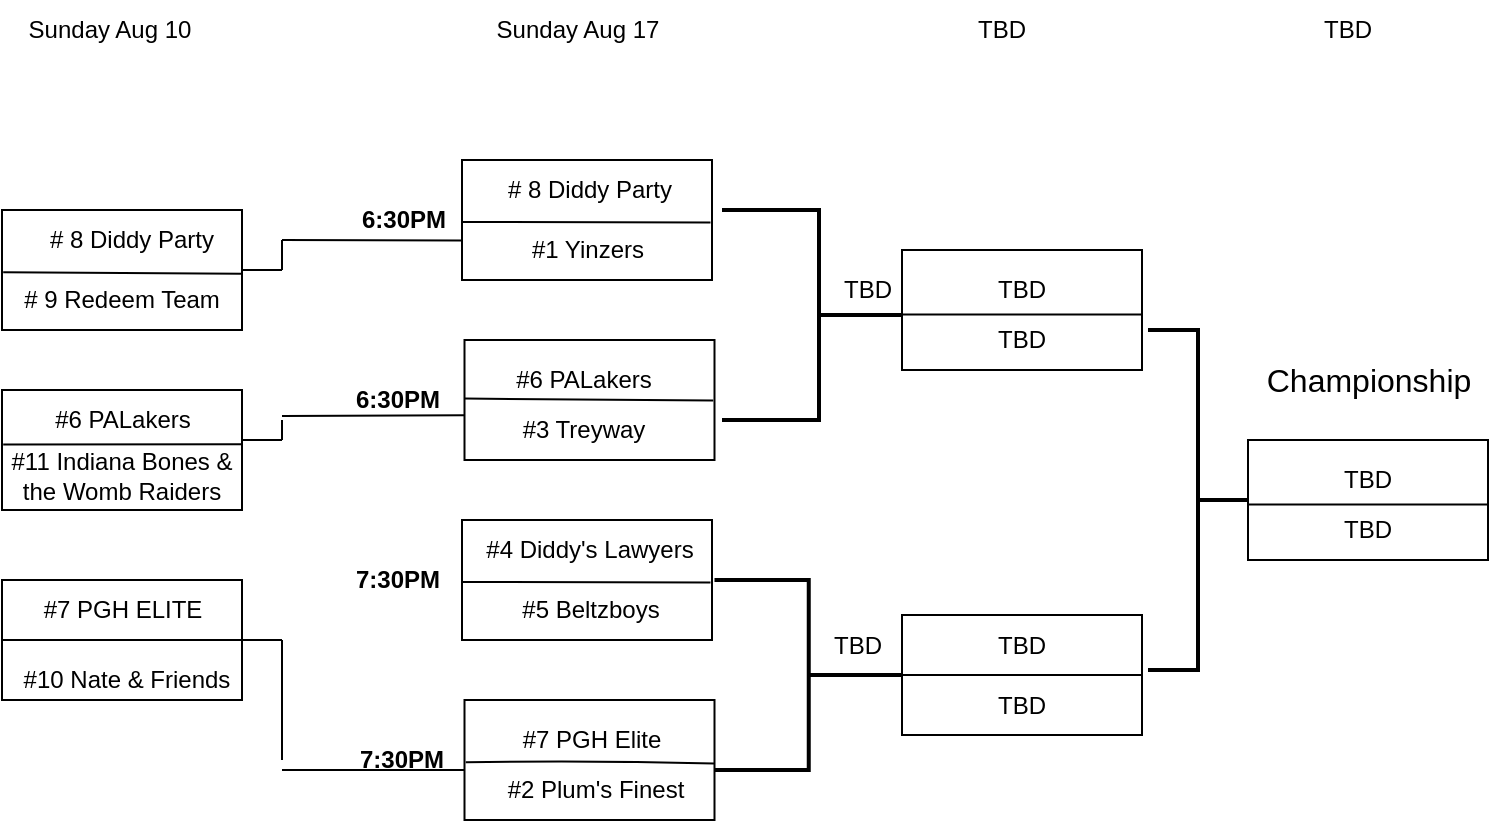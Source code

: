 <mxfile version="28.1.0">
  <diagram name="Page-1" id="MN-SGmf_9BTFtfGJTifK">
    <mxGraphModel dx="1172" dy="1380" grid="1" gridSize="10" guides="1" tooltips="1" connect="1" arrows="1" fold="1" page="1" pageScale="1" pageWidth="850" pageHeight="1100" math="0" shadow="0">
      <root>
        <mxCell id="0" />
        <mxCell id="1" parent="0" />
        <mxCell id="nVJ3qm0PzCzE_op7p1Hs-1" value="" style="strokeWidth=2;html=1;shape=mxgraph.flowchart.annotation_2;align=left;labelPosition=right;pointerEvents=1;rotation=-180;" vertex="1" parent="1">
          <mxGeometry x="387" y="395" width="97" height="105" as="geometry" />
        </mxCell>
        <mxCell id="nVJ3qm0PzCzE_op7p1Hs-3" value="" style="verticalLabelPosition=bottom;verticalAlign=top;html=1;shape=mxgraph.basic.rect;fillColor2=none;strokeWidth=1;size=20;indent=5;" vertex="1" parent="1">
          <mxGeometry x="27" y="580" width="120" height="60" as="geometry" />
        </mxCell>
        <mxCell id="nVJ3qm0PzCzE_op7p1Hs-7" value="" style="verticalLabelPosition=bottom;verticalAlign=top;html=1;shape=mxgraph.basic.rect;fillColor2=none;strokeWidth=1;size=20;indent=5;" vertex="1" parent="1">
          <mxGeometry x="27" y="395" width="120" height="60" as="geometry" />
        </mxCell>
        <mxCell id="nVJ3qm0PzCzE_op7p1Hs-9" value="Sunday Aug 10" style="text;html=1;align=center;verticalAlign=middle;whiteSpace=wrap;rounded=0;" vertex="1" parent="1">
          <mxGeometry x="31.32" y="290" width="100" height="30" as="geometry" />
        </mxCell>
        <mxCell id="nVJ3qm0PzCzE_op7p1Hs-15" value="#7 PGH ELITE" style="text;html=1;align=center;verticalAlign=middle;whiteSpace=wrap;rounded=0;" vertex="1" parent="1">
          <mxGeometry x="44.5" y="580" width="85" height="30" as="geometry" />
        </mxCell>
        <mxCell id="nVJ3qm0PzCzE_op7p1Hs-18" value="#10 Nate &amp;amp; Friends" style="text;html=1;align=center;verticalAlign=middle;whiteSpace=wrap;rounded=0;" vertex="1" parent="1">
          <mxGeometry x="32" y="610" width="115" height="40" as="geometry" />
        </mxCell>
        <mxCell id="nVJ3qm0PzCzE_op7p1Hs-19" value="" style="endArrow=none;html=1;rounded=0;fontSize=12;startSize=8;endSize=8;curved=1;exitX=0;exitY=0.5;exitDx=0;exitDy=0;exitPerimeter=0;" edge="1" parent="1" source="nVJ3qm0PzCzE_op7p1Hs-3">
          <mxGeometry width="50" height="50" relative="1" as="geometry">
            <mxPoint x="47" y="600" as="sourcePoint" />
            <mxPoint x="147" y="610" as="targetPoint" />
          </mxGeometry>
        </mxCell>
        <mxCell id="nVJ3qm0PzCzE_op7p1Hs-20" value="# 8 Diddy Party" style="text;html=1;align=center;verticalAlign=middle;whiteSpace=wrap;rounded=0;" vertex="1" parent="1">
          <mxGeometry x="47" y="395" width="90" height="30" as="geometry" />
        </mxCell>
        <mxCell id="nVJ3qm0PzCzE_op7p1Hs-21" value="" style="endArrow=none;html=1;rounded=0;fontSize=12;startSize=8;endSize=8;curved=1;entryX=1;entryY=0.532;entryDx=0;entryDy=0;entryPerimeter=0;exitX=0.005;exitY=0.519;exitDx=0;exitDy=0;exitPerimeter=0;" edge="1" parent="1" source="nVJ3qm0PzCzE_op7p1Hs-7" target="nVJ3qm0PzCzE_op7p1Hs-7">
          <mxGeometry width="50" height="50" relative="1" as="geometry">
            <mxPoint x="-13" y="535" as="sourcePoint" />
            <mxPoint x="37" y="485" as="targetPoint" />
            <Array as="points" />
          </mxGeometry>
        </mxCell>
        <mxCell id="nVJ3qm0PzCzE_op7p1Hs-23" value="# 9 Redeem Team" style="text;html=1;align=center;verticalAlign=middle;whiteSpace=wrap;rounded=0;" vertex="1" parent="1">
          <mxGeometry x="37" y="425" width="100" height="30" as="geometry" />
        </mxCell>
        <mxCell id="nVJ3qm0PzCzE_op7p1Hs-33" value="" style="verticalLabelPosition=bottom;verticalAlign=top;html=1;shape=mxgraph.basic.rect;fillColor2=none;strokeWidth=1;size=20;indent=5;" vertex="1" parent="1">
          <mxGeometry x="258.25" y="640" width="125" height="60" as="geometry" />
        </mxCell>
        <mxCell id="nVJ3qm0PzCzE_op7p1Hs-34" value="#2 Plum&#39;s Finest" style="text;html=1;align=center;verticalAlign=middle;whiteSpace=wrap;rounded=0;" vertex="1" parent="1">
          <mxGeometry x="274.5" y="670" width="97.5" height="30" as="geometry" />
        </mxCell>
        <mxCell id="nVJ3qm0PzCzE_op7p1Hs-35" value="" style="endArrow=none;html=1;rounded=0;fontSize=12;startSize=8;endSize=8;curved=1;exitX=0.005;exitY=0.519;exitDx=0;exitDy=0;exitPerimeter=0;entryX=0.998;entryY=0.529;entryDx=0;entryDy=0;entryPerimeter=0;" edge="1" parent="1" source="nVJ3qm0PzCzE_op7p1Hs-33" target="nVJ3qm0PzCzE_op7p1Hs-33">
          <mxGeometry width="50" height="50" relative="1" as="geometry">
            <mxPoint x="225.75" y="780" as="sourcePoint" />
            <mxPoint x="378.25" y="670" as="targetPoint" />
            <Array as="points">
              <mxPoint x="318.25" y="670" />
            </Array>
          </mxGeometry>
        </mxCell>
        <mxCell id="nVJ3qm0PzCzE_op7p1Hs-36" value="#7 PGH Elite" style="text;html=1;align=center;verticalAlign=middle;whiteSpace=wrap;rounded=0;" vertex="1" parent="1">
          <mxGeometry x="272" y="640" width="100" height="40" as="geometry" />
        </mxCell>
        <mxCell id="nVJ3qm0PzCzE_op7p1Hs-38" value="" style="verticalLabelPosition=bottom;verticalAlign=top;html=1;shape=mxgraph.basic.rect;fillColor2=none;strokeWidth=1;size=20;indent=5;" vertex="1" parent="1">
          <mxGeometry x="257" y="370" width="125" height="60" as="geometry" />
        </mxCell>
        <mxCell id="nVJ3qm0PzCzE_op7p1Hs-39" value="# 8 Diddy Party" style="text;html=1;align=center;verticalAlign=middle;whiteSpace=wrap;rounded=0;" vertex="1" parent="1">
          <mxGeometry x="277" y="370" width="87.5" height="30" as="geometry" />
        </mxCell>
        <mxCell id="nVJ3qm0PzCzE_op7p1Hs-40" value="#1 Yinzers" style="text;html=1;align=center;verticalAlign=middle;whiteSpace=wrap;rounded=0;" vertex="1" parent="1">
          <mxGeometry x="289.5" y="400" width="60" height="30" as="geometry" />
        </mxCell>
        <mxCell id="nVJ3qm0PzCzE_op7p1Hs-41" value="" style="endArrow=none;html=1;rounded=0;fontSize=12;startSize=8;endSize=8;curved=1;entryX=0.994;entryY=0.52;entryDx=0;entryDy=0;entryPerimeter=0;exitX=-0.003;exitY=0.517;exitDx=0;exitDy=0;exitPerimeter=0;" edge="1" parent="1" source="nVJ3qm0PzCzE_op7p1Hs-38" target="nVJ3qm0PzCzE_op7p1Hs-38">
          <mxGeometry width="50" height="50" relative="1" as="geometry">
            <mxPoint x="257.5" y="399" as="sourcePoint" />
            <mxPoint x="381.5" y="400" as="targetPoint" />
            <Array as="points" />
          </mxGeometry>
        </mxCell>
        <mxCell id="nVJ3qm0PzCzE_op7p1Hs-44" value="" style="verticalLabelPosition=bottom;verticalAlign=top;html=1;shape=mxgraph.basic.rect;fillColor2=none;strokeWidth=1;size=20;indent=5;" vertex="1" parent="1">
          <mxGeometry x="257" y="550" width="125" height="60" as="geometry" />
        </mxCell>
        <mxCell id="nVJ3qm0PzCzE_op7p1Hs-45" value="#4 Diddy&#39;s Lawyers" style="text;html=1;align=center;verticalAlign=middle;whiteSpace=wrap;rounded=0;" vertex="1" parent="1">
          <mxGeometry x="265.56" y="550" width="109.62" height="30" as="geometry" />
        </mxCell>
        <mxCell id="nVJ3qm0PzCzE_op7p1Hs-46" value="#5 Beltzboys" style="text;html=1;align=center;verticalAlign=middle;whiteSpace=wrap;rounded=0;" vertex="1" parent="1">
          <mxGeometry x="283.06" y="580" width="77.12" height="30" as="geometry" />
        </mxCell>
        <mxCell id="nVJ3qm0PzCzE_op7p1Hs-47" value="" style="endArrow=none;html=1;rounded=0;fontSize=12;startSize=8;endSize=8;curved=1;entryX=0.994;entryY=0.52;entryDx=0;entryDy=0;entryPerimeter=0;exitX=-0.003;exitY=0.517;exitDx=0;exitDy=0;exitPerimeter=0;" edge="1" parent="1" source="nVJ3qm0PzCzE_op7p1Hs-44" target="nVJ3qm0PzCzE_op7p1Hs-44">
          <mxGeometry width="50" height="50" relative="1" as="geometry">
            <mxPoint x="257.5" y="579" as="sourcePoint" />
            <mxPoint x="381.5" y="580" as="targetPoint" />
            <Array as="points" />
          </mxGeometry>
        </mxCell>
        <mxCell id="nVJ3qm0PzCzE_op7p1Hs-48" value="" style="verticalLabelPosition=bottom;verticalAlign=top;html=1;shape=mxgraph.basic.rect;fillColor2=none;strokeWidth=1;size=20;indent=5;" vertex="1" parent="1">
          <mxGeometry x="258.25" y="460" width="125" height="60" as="geometry" />
        </mxCell>
        <mxCell id="nVJ3qm0PzCzE_op7p1Hs-49" value="" style="endArrow=none;html=1;rounded=0;fontSize=12;startSize=8;endSize=8;curved=1;entryX=1;entryY=0.532;entryDx=0;entryDy=0;entryPerimeter=0;exitX=0.005;exitY=0.519;exitDx=0;exitDy=0;exitPerimeter=0;" edge="1" parent="1">
          <mxGeometry width="50" height="50" relative="1" as="geometry">
            <mxPoint x="258.25" y="489.29" as="sourcePoint" />
            <mxPoint x="382.625" y="490.2" as="targetPoint" />
            <Array as="points" />
          </mxGeometry>
        </mxCell>
        <mxCell id="nVJ3qm0PzCzE_op7p1Hs-50" value="#6 PALakers" style="text;html=1;align=center;verticalAlign=middle;whiteSpace=wrap;rounded=0;" vertex="1" parent="1">
          <mxGeometry x="268.25" y="465" width="100" height="30" as="geometry" />
        </mxCell>
        <mxCell id="nVJ3qm0PzCzE_op7p1Hs-51" value="#3 Treyway" style="text;html=1;align=center;verticalAlign=middle;whiteSpace=wrap;rounded=0;" vertex="1" parent="1">
          <mxGeometry x="258.25" y="490" width="120" height="30" as="geometry" />
        </mxCell>
        <mxCell id="nVJ3qm0PzCzE_op7p1Hs-52" value="" style="strokeWidth=2;html=1;shape=mxgraph.flowchart.annotation_2;align=left;labelPosition=right;pointerEvents=1;rotation=-180;" vertex="1" parent="1">
          <mxGeometry x="383.25" y="580" width="94.25" height="95" as="geometry" />
        </mxCell>
        <mxCell id="nVJ3qm0PzCzE_op7p1Hs-53" value="" style="endArrow=none;html=1;rounded=0;fontSize=12;startSize=8;endSize=8;curved=1;" edge="1" parent="1">
          <mxGeometry width="50" height="50" relative="1" as="geometry">
            <mxPoint x="167" y="675" as="sourcePoint" />
            <mxPoint x="258.25" y="675" as="targetPoint" />
          </mxGeometry>
        </mxCell>
        <mxCell id="nVJ3qm0PzCzE_op7p1Hs-54" value="" style="verticalLabelPosition=bottom;verticalAlign=top;html=1;shape=mxgraph.basic.rect;fillColor2=none;strokeWidth=1;size=20;indent=5;" vertex="1" parent="1">
          <mxGeometry x="27" y="485" width="120" height="60" as="geometry" />
        </mxCell>
        <mxCell id="nVJ3qm0PzCzE_op7p1Hs-55" value="#6 PALakers" style="text;html=1;align=center;verticalAlign=middle;whiteSpace=wrap;rounded=0;" vertex="1" parent="1">
          <mxGeometry x="44.5" y="485" width="85" height="30" as="geometry" />
        </mxCell>
        <mxCell id="nVJ3qm0PzCzE_op7p1Hs-56" value="" style="endArrow=none;html=1;rounded=0;fontSize=12;startSize=8;endSize=8;curved=1;exitX=0.005;exitY=0.454;exitDx=0;exitDy=0;exitPerimeter=0;entryX=0.998;entryY=0.452;entryDx=0;entryDy=0;entryPerimeter=0;" edge="1" parent="1" source="nVJ3qm0PzCzE_op7p1Hs-54" target="nVJ3qm0PzCzE_op7p1Hs-54">
          <mxGeometry width="50" height="50" relative="1" as="geometry">
            <mxPoint x="47" y="500" as="sourcePoint" />
            <mxPoint x="147" y="511" as="targetPoint" />
          </mxGeometry>
        </mxCell>
        <mxCell id="nVJ3qm0PzCzE_op7p1Hs-58" value="#11 Indiana Bones &amp;amp; the Womb Raiders" style="text;html=1;align=center;verticalAlign=middle;whiteSpace=wrap;rounded=0;" vertex="1" parent="1">
          <mxGeometry x="27" y="510" width="120" height="35" as="geometry" />
        </mxCell>
        <mxCell id="nVJ3qm0PzCzE_op7p1Hs-66" value="" style="endArrow=none;html=1;rounded=0;fontSize=12;startSize=8;endSize=8;curved=1;" edge="1" parent="1">
          <mxGeometry width="50" height="50" relative="1" as="geometry">
            <mxPoint x="145.56" y="610" as="sourcePoint" />
            <mxPoint x="167" y="610" as="targetPoint" />
          </mxGeometry>
        </mxCell>
        <mxCell id="nVJ3qm0PzCzE_op7p1Hs-67" value="" style="endArrow=none;html=1;rounded=0;fontSize=12;startSize=8;endSize=8;curved=1;" edge="1" parent="1">
          <mxGeometry width="50" height="50" relative="1" as="geometry">
            <mxPoint x="167" y="670" as="sourcePoint" />
            <mxPoint x="167" y="610" as="targetPoint" />
          </mxGeometry>
        </mxCell>
        <mxCell id="nVJ3qm0PzCzE_op7p1Hs-77" value="" style="endArrow=none;html=1;rounded=0;fontSize=12;startSize=8;endSize=8;curved=1;exitX=1;exitY=0;exitDx=0;exitDy=0;" edge="1" parent="1" source="nVJ3qm0PzCzE_op7p1Hs-58">
          <mxGeometry width="50" height="50" relative="1" as="geometry">
            <mxPoint x="117" y="580" as="sourcePoint" />
            <mxPoint x="167" y="510" as="targetPoint" />
          </mxGeometry>
        </mxCell>
        <mxCell id="nVJ3qm0PzCzE_op7p1Hs-78" value="" style="endArrow=none;html=1;rounded=0;fontSize=12;startSize=8;endSize=8;curved=1;entryX=-0.001;entryY=0.627;entryDx=0;entryDy=0;entryPerimeter=0;" edge="1" parent="1" target="nVJ3qm0PzCzE_op7p1Hs-48">
          <mxGeometry width="50" height="50" relative="1" as="geometry">
            <mxPoint x="167" y="498" as="sourcePoint" />
            <mxPoint x="188.25" y="485" as="targetPoint" />
          </mxGeometry>
        </mxCell>
        <mxCell id="nVJ3qm0PzCzE_op7p1Hs-79" value="" style="endArrow=none;html=1;rounded=0;fontSize=12;startSize=8;endSize=8;curved=1;" edge="1" parent="1">
          <mxGeometry width="50" height="50" relative="1" as="geometry">
            <mxPoint x="167" y="425" as="sourcePoint" />
            <mxPoint x="167" y="410" as="targetPoint" />
          </mxGeometry>
        </mxCell>
        <mxCell id="nVJ3qm0PzCzE_op7p1Hs-80" value="" style="endArrow=none;html=1;rounded=0;fontSize=12;startSize=8;endSize=8;curved=1;exitX=1;exitY=0;exitDx=0;exitDy=0;" edge="1" parent="1">
          <mxGeometry width="50" height="50" relative="1" as="geometry">
            <mxPoint x="147" y="425" as="sourcePoint" />
            <mxPoint x="167" y="425" as="targetPoint" />
          </mxGeometry>
        </mxCell>
        <mxCell id="nVJ3qm0PzCzE_op7p1Hs-81" value="" style="endArrow=none;html=1;rounded=0;fontSize=12;startSize=8;endSize=8;curved=1;entryX=0;entryY=0.67;entryDx=0;entryDy=0;entryPerimeter=0;" edge="1" parent="1" target="nVJ3qm0PzCzE_op7p1Hs-38">
          <mxGeometry width="50" height="50" relative="1" as="geometry">
            <mxPoint x="167" y="410" as="sourcePoint" />
            <mxPoint x="214.5" y="409.95" as="targetPoint" />
          </mxGeometry>
        </mxCell>
        <mxCell id="nVJ3qm0PzCzE_op7p1Hs-82" value="Sunday Aug 17" style="text;html=1;align=center;verticalAlign=middle;whiteSpace=wrap;rounded=0;" vertex="1" parent="1">
          <mxGeometry x="264.5" y="290" width="100" height="30" as="geometry" />
        </mxCell>
        <mxCell id="nVJ3qm0PzCzE_op7p1Hs-83" value="&lt;b&gt;6:30PM&lt;/b&gt;" style="text;html=1;align=center;verticalAlign=middle;whiteSpace=wrap;rounded=0;" vertex="1" parent="1">
          <mxGeometry x="198.25" y="385" width="60" height="30" as="geometry" />
        </mxCell>
        <mxCell id="nVJ3qm0PzCzE_op7p1Hs-84" value="&lt;b&gt;6:30PM&lt;/b&gt;" style="text;html=1;align=center;verticalAlign=middle;whiteSpace=wrap;rounded=0;" vertex="1" parent="1">
          <mxGeometry x="194.5" y="475" width="60" height="30" as="geometry" />
        </mxCell>
        <mxCell id="nVJ3qm0PzCzE_op7p1Hs-87" value="&lt;b&gt;7:30PM&lt;/b&gt;" style="text;html=1;align=center;verticalAlign=middle;whiteSpace=wrap;rounded=0;" vertex="1" parent="1">
          <mxGeometry x="194.5" y="565" width="60" height="30" as="geometry" />
        </mxCell>
        <mxCell id="nVJ3qm0PzCzE_op7p1Hs-90" value="&lt;b&gt;7:30PM&lt;/b&gt;" style="text;html=1;align=center;verticalAlign=middle;whiteSpace=wrap;rounded=0;" vertex="1" parent="1">
          <mxGeometry x="197" y="655" width="60" height="30" as="geometry" />
        </mxCell>
        <mxCell id="nVJ3qm0PzCzE_op7p1Hs-91" value="" style="endArrow=none;html=1;rounded=0;fontSize=12;startSize=8;endSize=8;curved=1;" edge="1" parent="1">
          <mxGeometry width="50" height="50" relative="1" as="geometry">
            <mxPoint x="167" y="510" as="sourcePoint" />
            <mxPoint x="167" y="500" as="targetPoint" />
          </mxGeometry>
        </mxCell>
        <mxCell id="nVJ3qm0PzCzE_op7p1Hs-92" value="" style="rounded=0;whiteSpace=wrap;html=1;" vertex="1" parent="1">
          <mxGeometry x="477" y="415" width="120" height="60" as="geometry" />
        </mxCell>
        <mxCell id="nVJ3qm0PzCzE_op7p1Hs-93" value="" style="rounded=0;whiteSpace=wrap;html=1;" vertex="1" parent="1">
          <mxGeometry x="477" y="597.5" width="120" height="60" as="geometry" />
        </mxCell>
        <mxCell id="nVJ3qm0PzCzE_op7p1Hs-94" value="" style="endArrow=none;html=1;rounded=0;fontSize=12;startSize=8;endSize=8;curved=1;exitX=1;exitY=0.5;exitDx=0;exitDy=0;entryX=0;entryY=0.5;entryDx=0;entryDy=0;" edge="1" parent="1">
          <mxGeometry width="50" height="50" relative="1" as="geometry">
            <mxPoint x="597" y="447.26" as="sourcePoint" />
            <mxPoint x="477" y="447.26" as="targetPoint" />
          </mxGeometry>
        </mxCell>
        <mxCell id="nVJ3qm0PzCzE_op7p1Hs-95" value="" style="endArrow=none;html=1;rounded=0;fontSize=12;startSize=8;endSize=8;curved=1;entryX=1;entryY=0.5;entryDx=0;entryDy=0;exitX=0;exitY=0.5;exitDx=0;exitDy=0;" edge="1" parent="1" source="nVJ3qm0PzCzE_op7p1Hs-93" target="nVJ3qm0PzCzE_op7p1Hs-93">
          <mxGeometry width="50" height="50" relative="1" as="geometry">
            <mxPoint x="477" y="630" as="sourcePoint" />
            <mxPoint x="527" y="580" as="targetPoint" />
          </mxGeometry>
        </mxCell>
        <mxCell id="nVJ3qm0PzCzE_op7p1Hs-98" value="TBD" style="text;html=1;align=center;verticalAlign=middle;whiteSpace=wrap;rounded=0;" vertex="1" parent="1">
          <mxGeometry x="497" y="290" width="60" height="30" as="geometry" />
        </mxCell>
        <mxCell id="nVJ3qm0PzCzE_op7p1Hs-99" value="TBD" style="text;html=1;align=center;verticalAlign=middle;whiteSpace=wrap;rounded=0;" vertex="1" parent="1">
          <mxGeometry x="507" y="420" width="60" height="30" as="geometry" />
        </mxCell>
        <mxCell id="nVJ3qm0PzCzE_op7p1Hs-100" value="TBD" style="text;html=1;align=center;verticalAlign=middle;whiteSpace=wrap;rounded=0;" vertex="1" parent="1">
          <mxGeometry x="507" y="445" width="60" height="30" as="geometry" />
        </mxCell>
        <mxCell id="nVJ3qm0PzCzE_op7p1Hs-101" value="TBD" style="text;html=1;align=center;verticalAlign=middle;whiteSpace=wrap;rounded=0;" vertex="1" parent="1">
          <mxGeometry x="507" y="597.5" width="60" height="30" as="geometry" />
        </mxCell>
        <mxCell id="nVJ3qm0PzCzE_op7p1Hs-102" value="TBD" style="text;html=1;align=center;verticalAlign=middle;whiteSpace=wrap;rounded=0;" vertex="1" parent="1">
          <mxGeometry x="507" y="627.5" width="60" height="30" as="geometry" />
        </mxCell>
        <mxCell id="nVJ3qm0PzCzE_op7p1Hs-104" value="" style="rounded=0;whiteSpace=wrap;html=1;" vertex="1" parent="1">
          <mxGeometry x="650" y="510" width="120" height="60" as="geometry" />
        </mxCell>
        <mxCell id="nVJ3qm0PzCzE_op7p1Hs-105" value="" style="endArrow=none;html=1;rounded=0;fontSize=12;startSize=8;endSize=8;curved=1;exitX=1;exitY=0.5;exitDx=0;exitDy=0;entryX=0;entryY=0.5;entryDx=0;entryDy=0;" edge="1" parent="1">
          <mxGeometry width="50" height="50" relative="1" as="geometry">
            <mxPoint x="770" y="542.26" as="sourcePoint" />
            <mxPoint x="650" y="542.26" as="targetPoint" />
          </mxGeometry>
        </mxCell>
        <mxCell id="nVJ3qm0PzCzE_op7p1Hs-106" value="TBD" style="text;html=1;align=center;verticalAlign=middle;whiteSpace=wrap;rounded=0;" vertex="1" parent="1">
          <mxGeometry x="680" y="515" width="60" height="30" as="geometry" />
        </mxCell>
        <mxCell id="nVJ3qm0PzCzE_op7p1Hs-107" value="TBD" style="text;html=1;align=center;verticalAlign=middle;whiteSpace=wrap;rounded=0;" vertex="1" parent="1">
          <mxGeometry x="680" y="540" width="60" height="30" as="geometry" />
        </mxCell>
        <mxCell id="nVJ3qm0PzCzE_op7p1Hs-108" value="" style="strokeWidth=2;html=1;shape=mxgraph.flowchart.annotation_2;align=left;labelPosition=right;pointerEvents=1;rotation=-180;" vertex="1" parent="1">
          <mxGeometry x="600" y="455" width="50" height="170" as="geometry" />
        </mxCell>
        <mxCell id="nVJ3qm0PzCzE_op7p1Hs-109" value="TBD" style="text;html=1;align=center;verticalAlign=middle;whiteSpace=wrap;rounded=0;" vertex="1" parent="1">
          <mxGeometry x="670" y="290" width="60" height="30" as="geometry" />
        </mxCell>
        <mxCell id="nVJ3qm0PzCzE_op7p1Hs-110" value="TBD" style="text;html=1;align=center;verticalAlign=middle;whiteSpace=wrap;rounded=0;" vertex="1" parent="1">
          <mxGeometry x="430" y="420" width="60" height="30" as="geometry" />
        </mxCell>
        <mxCell id="nVJ3qm0PzCzE_op7p1Hs-111" value="TBD" style="text;html=1;align=center;verticalAlign=middle;whiteSpace=wrap;rounded=0;" vertex="1" parent="1">
          <mxGeometry x="425" y="597.5" width="60" height="30" as="geometry" />
        </mxCell>
        <mxCell id="nVJ3qm0PzCzE_op7p1Hs-112" value="Championship" style="text;html=1;align=center;verticalAlign=middle;resizable=0;points=[];autosize=1;strokeColor=none;fillColor=none;fontSize=16;" vertex="1" parent="1">
          <mxGeometry x="645" y="465" width="130" height="30" as="geometry" />
        </mxCell>
      </root>
    </mxGraphModel>
  </diagram>
</mxfile>
